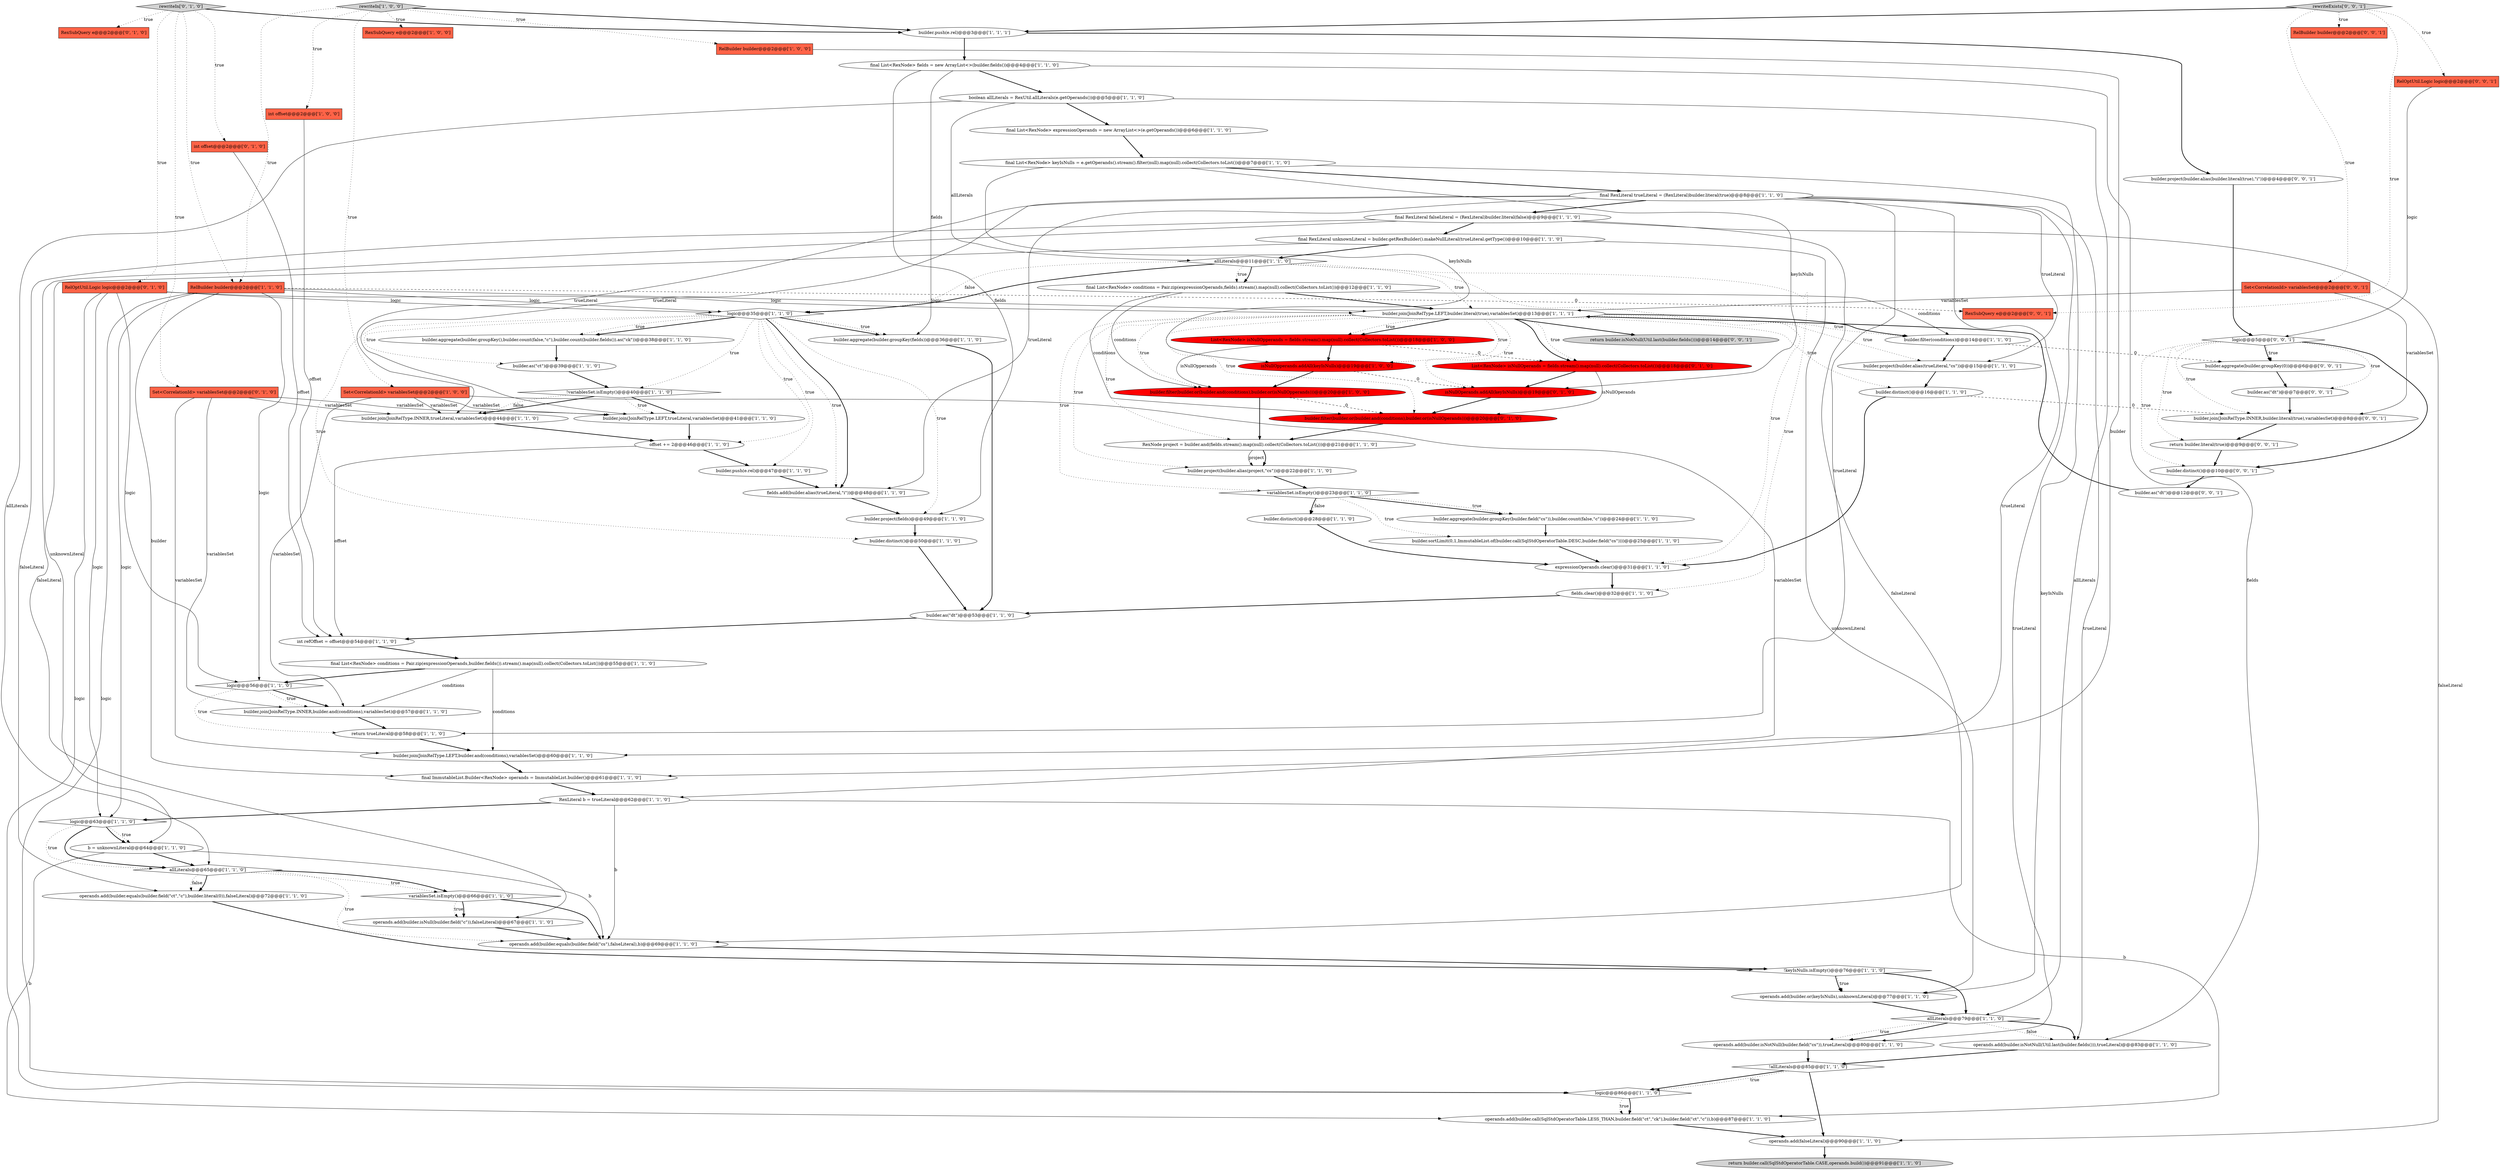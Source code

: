 digraph {
0 [style = filled, label = "RelBuilder builder@@@2@@@['1', '0', '0']", fillcolor = tomato, shape = box image = "AAA0AAABBB1BBB"];
41 [style = filled, label = "final ImmutableList.Builder<RexNode> operands = ImmutableList.builder()@@@61@@@['1', '1', '0']", fillcolor = white, shape = ellipse image = "AAA0AAABBB1BBB"];
16 [style = filled, label = "final List<RexNode> conditions = Pair.zip(expressionOperands,fields).stream().map(null).collect(Collectors.toList())@@@12@@@['1', '1', '0']", fillcolor = white, shape = ellipse image = "AAA0AAABBB1BBB"];
34 [style = filled, label = "final RexLiteral trueLiteral = (RexLiteral)builder.literal(true)@@@8@@@['1', '1', '0']", fillcolor = white, shape = ellipse image = "AAA0AAABBB1BBB"];
28 [style = filled, label = "variablesSet.isEmpty()@@@66@@@['1', '1', '0']", fillcolor = white, shape = diamond image = "AAA0AAABBB1BBB"];
77 [style = filled, label = "builder.join(JoinRelType.INNER,builder.literal(true),variablesSet)@@@8@@@['0', '0', '1']", fillcolor = white, shape = ellipse image = "AAA0AAABBB3BBB"];
9 [style = filled, label = "RexNode project = builder.and(fields.stream().map(null).collect(Collectors.toList()))@@@21@@@['1', '1', '0']", fillcolor = white, shape = ellipse image = "AAA0AAABBB1BBB"];
33 [style = filled, label = "!keyIsNulls.isEmpty()@@@76@@@['1', '1', '0']", fillcolor = white, shape = diamond image = "AAA0AAABBB1BBB"];
66 [style = filled, label = "variablesSet.isEmpty()@@@23@@@['1', '1', '0']", fillcolor = white, shape = diamond image = "AAA0AAABBB1BBB"];
5 [style = filled, label = "builder.push(e.rel)@@@47@@@['1', '1', '0']", fillcolor = white, shape = ellipse image = "AAA0AAABBB1BBB"];
81 [style = filled, label = "builder.project(builder.alias(builder.literal(true),\"i\"))@@@4@@@['0', '0', '1']", fillcolor = white, shape = ellipse image = "AAA0AAABBB3BBB"];
60 [style = filled, label = "expressionOperands.clear()@@@31@@@['1', '1', '0']", fillcolor = white, shape = ellipse image = "AAA0AAABBB1BBB"];
73 [style = filled, label = "builder.filter(builder.or(builder.and(conditions),builder.or(isNullOperands)))@@@20@@@['0', '1', '0']", fillcolor = red, shape = ellipse image = "AAA1AAABBB2BBB"];
12 [style = filled, label = "builder.sortLimit(0,1,ImmutableList.of(builder.call(SqlStdOperatorTable.DESC,builder.field(\"cs\"))))@@@25@@@['1', '1', '0']", fillcolor = white, shape = ellipse image = "AAA0AAABBB1BBB"];
65 [style = filled, label = "!variablesSet.isEmpty()@@@40@@@['1', '1', '0']", fillcolor = white, shape = diamond image = "AAA0AAABBB1BBB"];
30 [style = filled, label = "builder.push(e.rel)@@@3@@@['1', '1', '1']", fillcolor = white, shape = ellipse image = "AAA0AAABBB1BBB"];
86 [style = filled, label = "builder.as(\"dt\")@@@12@@@['0', '0', '1']", fillcolor = white, shape = ellipse image = "AAA0AAABBB3BBB"];
8 [style = filled, label = "operands.add(falseLiteral)@@@90@@@['1', '1', '0']", fillcolor = white, shape = ellipse image = "AAA0AAABBB1BBB"];
13 [style = filled, label = "!allLiterals@@@85@@@['1', '1', '0']", fillcolor = white, shape = diamond image = "AAA0AAABBB1BBB"];
47 [style = filled, label = "logic@@@35@@@['1', '1', '0']", fillcolor = white, shape = diamond image = "AAA0AAABBB1BBB"];
59 [style = filled, label = "fields.add(builder.alias(trueLiteral,\"i\"))@@@48@@@['1', '1', '0']", fillcolor = white, shape = ellipse image = "AAA0AAABBB1BBB"];
14 [style = filled, label = "builder.as(\"ct\")@@@39@@@['1', '1', '0']", fillcolor = white, shape = ellipse image = "AAA0AAABBB1BBB"];
58 [style = filled, label = "RelBuilder builder@@@2@@@['1', '1', '0']", fillcolor = tomato, shape = box image = "AAA0AAABBB1BBB"];
80 [style = filled, label = "rewriteExists['0', '0', '1']", fillcolor = lightgray, shape = diamond image = "AAA0AAABBB3BBB"];
57 [style = filled, label = "builder.project(fields)@@@49@@@['1', '1', '0']", fillcolor = white, shape = ellipse image = "AAA0AAABBB1BBB"];
82 [style = filled, label = "Set<CorrelationId> variablesSet@@@2@@@['0', '0', '1']", fillcolor = tomato, shape = box image = "AAA0AAABBB3BBB"];
44 [style = filled, label = "builder.aggregate(builder.groupKey(fields))@@@36@@@['1', '1', '0']", fillcolor = white, shape = ellipse image = "AAA0AAABBB1BBB"];
61 [style = filled, label = "offset += 2@@@46@@@['1', '1', '0']", fillcolor = white, shape = ellipse image = "AAA0AAABBB1BBB"];
24 [style = filled, label = "builder.as(\"dt\")@@@53@@@['1', '1', '0']", fillcolor = white, shape = ellipse image = "AAA0AAABBB1BBB"];
49 [style = filled, label = "Set<CorrelationId> variablesSet@@@2@@@['1', '0', '0']", fillcolor = tomato, shape = box image = "AAA0AAABBB1BBB"];
10 [style = filled, label = "builder.project(builder.alias(project,\"cs\"))@@@22@@@['1', '1', '0']", fillcolor = white, shape = ellipse image = "AAA0AAABBB1BBB"];
32 [style = filled, label = "builder.distinct()@@@28@@@['1', '1', '0']", fillcolor = white, shape = ellipse image = "AAA0AAABBB1BBB"];
46 [style = filled, label = "logic@@@86@@@['1', '1', '0']", fillcolor = white, shape = diamond image = "AAA0AAABBB1BBB"];
19 [style = filled, label = "return trueLiteral@@@58@@@['1', '1', '0']", fillcolor = white, shape = ellipse image = "AAA0AAABBB1BBB"];
88 [style = filled, label = "builder.aggregate(builder.groupKey(0))@@@6@@@['0', '0', '1']", fillcolor = white, shape = ellipse image = "AAA0AAABBB3BBB"];
15 [style = filled, label = "builder.project(builder.alias(trueLiteral,\"cs\"))@@@15@@@['1', '1', '0']", fillcolor = white, shape = ellipse image = "AAA0AAABBB1BBB"];
43 [style = filled, label = "operands.add(builder.equals(builder.field(\"ct\",\"c\"),builder.literal(0)),falseLiteral)@@@72@@@['1', '1', '0']", fillcolor = white, shape = ellipse image = "AAA0AAABBB1BBB"];
63 [style = filled, label = "final List<RexNode> conditions = Pair.zip(expressionOperands,builder.fields()).stream().map(null).collect(Collectors.toList())@@@55@@@['1', '1', '0']", fillcolor = white, shape = ellipse image = "AAA0AAABBB1BBB"];
84 [style = filled, label = "builder.distinct()@@@10@@@['0', '0', '1']", fillcolor = white, shape = ellipse image = "AAA0AAABBB3BBB"];
71 [style = filled, label = "List<RexNode> isNullOperands = fields.stream().map(null).collect(Collectors.toList())@@@18@@@['0', '1', '0']", fillcolor = red, shape = ellipse image = "AAA1AAABBB2BBB"];
64 [style = filled, label = "int refOffset = offset@@@54@@@['1', '1', '0']", fillcolor = white, shape = ellipse image = "AAA0AAABBB1BBB"];
83 [style = filled, label = "logic@@@5@@@['0', '0', '1']", fillcolor = white, shape = diamond image = "AAA0AAABBB3BBB"];
31 [style = filled, label = "logic@@@56@@@['1', '1', '0']", fillcolor = white, shape = diamond image = "AAA0AAABBB1BBB"];
55 [style = filled, label = "builder.distinct()@@@16@@@['1', '1', '0']", fillcolor = white, shape = ellipse image = "AAA0AAABBB1BBB"];
18 [style = filled, label = "final List<RexNode> fields = new ArrayList<>(builder.fields())@@@4@@@['1', '1', '0']", fillcolor = white, shape = ellipse image = "AAA0AAABBB1BBB"];
42 [style = filled, label = "operands.add(builder.call(SqlStdOperatorTable.LESS_THAN,builder.field(\"ct\",\"ck\"),builder.field(\"ct\",\"c\")),b)@@@87@@@['1', '1', '0']", fillcolor = white, shape = ellipse image = "AAA0AAABBB1BBB"];
56 [style = filled, label = "return builder.call(SqlStdOperatorTable.CASE,operands.build())@@@91@@@['1', '1', '0']", fillcolor = lightgray, shape = ellipse image = "AAA0AAABBB1BBB"];
51 [style = filled, label = "builder.aggregate(builder.groupKey(),builder.count(false,\"c\"),builder.count(builder.fields()).as(\"ck\"))@@@38@@@['1', '1', '0']", fillcolor = white, shape = ellipse image = "AAA0AAABBB1BBB"];
62 [style = filled, label = "final RexLiteral unknownLiteral = builder.getRexBuilder().makeNullLiteral(trueLiteral.getType())@@@10@@@['1', '1', '0']", fillcolor = white, shape = ellipse image = "AAA0AAABBB1BBB"];
4 [style = filled, label = "operands.add(builder.isNull(builder.field(\"c\")),falseLiteral)@@@67@@@['1', '1', '0']", fillcolor = white, shape = ellipse image = "AAA0AAABBB1BBB"];
90 [style = filled, label = "return builder.literal(true)@@@9@@@['0', '0', '1']", fillcolor = white, shape = ellipse image = "AAA0AAABBB3BBB"];
35 [style = filled, label = "logic@@@63@@@['1', '1', '0']", fillcolor = white, shape = diamond image = "AAA0AAABBB1BBB"];
78 [style = filled, label = "RelOptUtil.Logic logic@@@2@@@['0', '0', '1']", fillcolor = tomato, shape = box image = "AAA0AAABBB3BBB"];
38 [style = filled, label = "builder.filter(builder.or(builder.and(conditions),builder.or(isNullOpperands)))@@@20@@@['1', '0', '0']", fillcolor = red, shape = ellipse image = "AAA1AAABBB1BBB"];
87 [style = filled, label = "return builder.isNotNull(Util.last(builder.fields()))@@@14@@@['0', '0', '1']", fillcolor = lightgray, shape = ellipse image = "AAA0AAABBB3BBB"];
23 [style = filled, label = "List<RexNode> isNullOpperands = fields.stream().map(null).collect(Collectors.toList())@@@18@@@['1', '0', '0']", fillcolor = red, shape = ellipse image = "AAA1AAABBB1BBB"];
70 [style = filled, label = "int offset@@@2@@@['0', '1', '0']", fillcolor = tomato, shape = box image = "AAA0AAABBB2BBB"];
75 [style = filled, label = "Set<CorrelationId> variablesSet@@@2@@@['0', '1', '0']", fillcolor = tomato, shape = box image = "AAA0AAABBB2BBB"];
7 [style = filled, label = "allLiterals@@@11@@@['1', '1', '0']", fillcolor = white, shape = diamond image = "AAA0AAABBB1BBB"];
76 [style = filled, label = "rewriteIn['0', '1', '0']", fillcolor = lightgray, shape = diamond image = "AAA0AAABBB2BBB"];
2 [style = filled, label = "builder.join(JoinRelType.LEFT,trueLiteral,variablesSet)@@@41@@@['1', '1', '0']", fillcolor = white, shape = ellipse image = "AAA0AAABBB1BBB"];
36 [style = filled, label = "final RexLiteral falseLiteral = (RexLiteral)builder.literal(false)@@@9@@@['1', '1', '0']", fillcolor = white, shape = ellipse image = "AAA0AAABBB1BBB"];
27 [style = filled, label = "int offset@@@2@@@['1', '0', '0']", fillcolor = tomato, shape = box image = "AAA0AAABBB1BBB"];
1 [style = filled, label = "builder.join(JoinRelType.LEFT,builder.literal(true),variablesSet)@@@13@@@['1', '1', '1']", fillcolor = white, shape = ellipse image = "AAA0AAABBB1BBB"];
67 [style = filled, label = "builder.join(JoinRelType.INNER,trueLiteral,variablesSet)@@@44@@@['1', '1', '0']", fillcolor = white, shape = ellipse image = "AAA0AAABBB1BBB"];
89 [style = filled, label = "RexSubQuery e@@@2@@@['0', '0', '1']", fillcolor = tomato, shape = box image = "AAA0AAABBB3BBB"];
40 [style = filled, label = "operands.add(builder.isNotNull(builder.field(\"cs\")),trueLiteral)@@@80@@@['1', '1', '0']", fillcolor = white, shape = ellipse image = "AAA0AAABBB1BBB"];
29 [style = filled, label = "isNullOpperands.addAll(keyIsNulls)@@@19@@@['1', '0', '0']", fillcolor = red, shape = ellipse image = "AAA1AAABBB1BBB"];
85 [style = filled, label = "RelBuilder builder@@@2@@@['0', '0', '1']", fillcolor = tomato, shape = box image = "AAA0AAABBB3BBB"];
26 [style = filled, label = "operands.add(builder.or(keyIsNulls),unknownLiteral)@@@77@@@['1', '1', '0']", fillcolor = white, shape = ellipse image = "AAA0AAABBB1BBB"];
79 [style = filled, label = "builder.as(\"dt\")@@@7@@@['0', '0', '1']", fillcolor = white, shape = ellipse image = "AAA0AAABBB3BBB"];
52 [style = filled, label = "builder.distinct()@@@50@@@['1', '1', '0']", fillcolor = white, shape = ellipse image = "AAA0AAABBB1BBB"];
50 [style = filled, label = "RexSubQuery e@@@2@@@['1', '0', '0']", fillcolor = tomato, shape = box image = "AAA0AAABBB1BBB"];
39 [style = filled, label = "operands.add(builder.equals(builder.field(\"cs\"),falseLiteral),b)@@@69@@@['1', '1', '0']", fillcolor = white, shape = ellipse image = "AAA0AAABBB1BBB"];
3 [style = filled, label = "rewriteIn['1', '0', '0']", fillcolor = lightgray, shape = diamond image = "AAA0AAABBB1BBB"];
37 [style = filled, label = "builder.join(JoinRelType.INNER,builder.and(conditions),variablesSet)@@@57@@@['1', '1', '0']", fillcolor = white, shape = ellipse image = "AAA0AAABBB1BBB"];
54 [style = filled, label = "fields.clear()@@@32@@@['1', '1', '0']", fillcolor = white, shape = ellipse image = "AAA0AAABBB1BBB"];
45 [style = filled, label = "builder.join(JoinRelType.LEFT,builder.and(conditions),variablesSet)@@@60@@@['1', '1', '0']", fillcolor = white, shape = ellipse image = "AAA0AAABBB1BBB"];
11 [style = filled, label = "operands.add(builder.isNotNull(Util.last(builder.fields())),trueLiteral)@@@83@@@['1', '1', '0']", fillcolor = white, shape = ellipse image = "AAA0AAABBB1BBB"];
48 [style = filled, label = "final List<RexNode> keyIsNulls = e.getOperands().stream().filter(null).map(null).collect(Collectors.toList())@@@7@@@['1', '1', '0']", fillcolor = white, shape = ellipse image = "AAA0AAABBB1BBB"];
21 [style = filled, label = "allLiterals@@@79@@@['1', '1', '0']", fillcolor = white, shape = diamond image = "AAA0AAABBB1BBB"];
53 [style = filled, label = "allLiterals@@@65@@@['1', '1', '0']", fillcolor = white, shape = diamond image = "AAA0AAABBB1BBB"];
17 [style = filled, label = "builder.filter(conditions)@@@14@@@['1', '1', '0']", fillcolor = white, shape = ellipse image = "AAA0AAABBB1BBB"];
20 [style = filled, label = "builder.aggregate(builder.groupKey(builder.field(\"cs\")),builder.count(false,\"c\"))@@@24@@@['1', '1', '0']", fillcolor = white, shape = ellipse image = "AAA0AAABBB1BBB"];
6 [style = filled, label = "boolean allLiterals = RexUtil.allLiterals(e.getOperands())@@@5@@@['1', '1', '0']", fillcolor = white, shape = ellipse image = "AAA0AAABBB1BBB"];
72 [style = filled, label = "isNullOperands.addAll(keyIsNulls)@@@19@@@['0', '1', '0']", fillcolor = red, shape = ellipse image = "AAA1AAABBB2BBB"];
25 [style = filled, label = "b = unknownLiteral@@@64@@@['1', '1', '0']", fillcolor = white, shape = ellipse image = "AAA0AAABBB1BBB"];
69 [style = filled, label = "RelOptUtil.Logic logic@@@2@@@['0', '1', '0']", fillcolor = tomato, shape = box image = "AAA0AAABBB2BBB"];
74 [style = filled, label = "RexSubQuery e@@@2@@@['0', '1', '0']", fillcolor = tomato, shape = box image = "AAA0AAABBB2BBB"];
68 [style = filled, label = "RexLiteral b = trueLiteral@@@62@@@['1', '1', '0']", fillcolor = white, shape = ellipse image = "AAA0AAABBB1BBB"];
22 [style = filled, label = "final List<RexNode> expressionOperands = new ArrayList<>(e.getOperands())@@@6@@@['1', '1', '0']", fillcolor = white, shape = ellipse image = "AAA0AAABBB1BBB"];
15->55 [style = bold, label=""];
31->37 [style = bold, label=""];
68->35 [style = bold, label=""];
83->84 [style = bold, label=""];
10->66 [style = bold, label=""];
65->67 [style = bold, label=""];
7->54 [style = dotted, label="true"];
83->88 [style = bold, label=""];
80->82 [style = dotted, label="true"];
6->22 [style = bold, label=""];
81->83 [style = bold, label=""];
7->47 [style = dotted, label="false"];
53->39 [style = dotted, label="true"];
61->64 [style = solid, label="offset"];
34->15 [style = solid, label="trueLiteral"];
18->57 [style = solid, label="fields"];
59->57 [style = bold, label=""];
14->65 [style = bold, label=""];
25->53 [style = bold, label=""];
34->67 [style = solid, label="trueLiteral"];
66->12 [style = dotted, label="true"];
73->9 [style = bold, label=""];
82->77 [style = solid, label="variablesSet"];
9->10 [style = bold, label=""];
68->39 [style = solid, label="b"];
40->13 [style = bold, label=""];
62->25 [style = solid, label="unknownLiteral"];
30->18 [style = bold, label=""];
33->26 [style = dotted, label="true"];
1->23 [style = bold, label=""];
2->61 [style = bold, label=""];
23->29 [style = bold, label=""];
52->24 [style = bold, label=""];
1->66 [style = dotted, label="true"];
6->53 [style = solid, label="allLiterals"];
49->45 [style = solid, label="variablesSet"];
36->43 [style = solid, label="falseLiteral"];
75->37 [style = solid, label="variablesSet"];
24->64 [style = bold, label=""];
90->84 [style = bold, label=""];
47->52 [style = dotted, label="true"];
83->88 [style = dotted, label="true"];
63->31 [style = bold, label=""];
66->20 [style = bold, label=""];
62->7 [style = bold, label=""];
18->11 [style = solid, label="fields"];
72->73 [style = bold, label=""];
11->13 [style = bold, label=""];
7->16 [style = bold, label=""];
47->51 [style = bold, label=""];
7->16 [style = dotted, label="true"];
3->0 [style = dotted, label="true"];
47->61 [style = dotted, label="true"];
13->46 [style = bold, label=""];
1->23 [style = dotted, label="true"];
18->44 [style = solid, label="fields"];
1->73 [style = dotted, label="true"];
7->1 [style = dotted, label="true"];
49->67 [style = solid, label="variablesSet"];
3->30 [style = bold, label=""];
48->34 [style = bold, label=""];
69->31 [style = solid, label="logic"];
77->90 [style = bold, label=""];
35->53 [style = dotted, label="true"];
31->19 [style = dotted, label="true"];
55->60 [style = bold, label=""];
45->41 [style = bold, label=""];
69->47 [style = solid, label="logic"];
46->42 [style = bold, label=""];
71->73 [style = solid, label="isNullOperands"];
0->41 [style = solid, label="builder"];
66->32 [style = dotted, label="false"];
29->72 [style = dashed, label="0"];
47->5 [style = dotted, label="true"];
70->64 [style = solid, label="offset"];
36->8 [style = solid, label="falseLiteral"];
47->59 [style = dotted, label="true"];
76->75 [style = dotted, label="true"];
67->61 [style = bold, label=""];
58->47 [style = solid, label="logic"];
1->17 [style = bold, label=""];
36->62 [style = bold, label=""];
3->58 [style = dotted, label="true"];
51->14 [style = bold, label=""];
16->38 [style = solid, label="conditions"];
17->88 [style = dashed, label="0"];
48->29 [style = solid, label="keyIsNulls"];
13->46 [style = dotted, label="true"];
65->2 [style = dotted, label="true"];
80->89 [style = dotted, label="true"];
21->11 [style = bold, label=""];
65->2 [style = bold, label=""];
1->15 [style = dotted, label="true"];
63->45 [style = solid, label="conditions"];
34->36 [style = bold, label=""];
65->67 [style = dotted, label="false"];
21->40 [style = dotted, label="true"];
34->11 [style = solid, label="trueLiteral"];
17->15 [style = bold, label=""];
43->33 [style = bold, label=""];
47->44 [style = bold, label=""];
47->51 [style = dotted, label="true"];
29->38 [style = bold, label=""];
76->58 [style = dotted, label="true"];
66->20 [style = dotted, label="true"];
53->43 [style = bold, label=""];
12->60 [style = bold, label=""];
36->4 [style = solid, label="falseLiteral"];
35->25 [style = dotted, label="true"];
80->30 [style = bold, label=""];
60->54 [style = bold, label=""];
49->37 [style = solid, label="variablesSet"];
75->67 [style = solid, label="variablesSet"];
1->10 [style = dotted, label="true"];
88->79 [style = bold, label=""];
5->59 [style = bold, label=""];
48->72 [style = solid, label="keyIsNulls"];
1->17 [style = dotted, label="true"];
23->38 [style = solid, label="isNullOpperands"];
75->2 [style = solid, label="variablesSet"];
6->21 [style = solid, label="allLiterals"];
22->48 [style = bold, label=""];
58->46 [style = solid, label="logic"];
28->39 [style = bold, label=""];
4->39 [style = bold, label=""];
76->74 [style = dotted, label="true"];
41->68 [style = bold, label=""];
42->8 [style = bold, label=""];
53->28 [style = dotted, label="true"];
38->9 [style = bold, label=""];
83->79 [style = dotted, label="true"];
1->55 [style = dotted, label="true"];
1->71 [style = dotted, label="true"];
1->87 [style = bold, label=""];
86->1 [style = bold, label=""];
47->65 [style = dotted, label="true"];
6->7 [style = solid, label="allLiterals"];
47->59 [style = bold, label=""];
58->89 [style = dashed, label="0"];
78->83 [style = solid, label="logic"];
69->1 [style = solid, label="logic"];
3->49 [style = dotted, label="true"];
39->33 [style = bold, label=""];
33->26 [style = bold, label=""];
58->1 [style = solid, label="logic"];
26->21 [style = bold, label=""];
35->25 [style = bold, label=""];
71->72 [style = bold, label=""];
7->60 [style = dotted, label="true"];
62->26 [style = solid, label="unknownLiteral"];
48->26 [style = solid, label="keyIsNulls"];
54->24 [style = bold, label=""];
19->45 [style = bold, label=""];
32->60 [style = bold, label=""];
80->78 [style = dotted, label="true"];
21->11 [style = dotted, label="false"];
69->35 [style = solid, label="logic"];
16->1 [style = bold, label=""];
18->6 [style = bold, label=""];
30->81 [style = bold, label=""];
1->9 [style = dotted, label="true"];
55->77 [style = dashed, label="0"];
34->59 [style = solid, label="trueLiteral"];
83->90 [style = dotted, label="true"];
83->84 [style = dotted, label="true"];
28->4 [style = dotted, label="true"];
68->42 [style = solid, label="b"];
34->68 [style = solid, label="trueLiteral"];
44->24 [style = bold, label=""];
23->71 [style = dashed, label="0"];
1->38 [style = dotted, label="true"];
76->69 [style = dotted, label="true"];
83->77 [style = dotted, label="true"];
53->28 [style = bold, label=""];
35->53 [style = bold, label=""];
36->39 [style = solid, label="falseLiteral"];
58->31 [style = solid, label="logic"];
3->27 [style = dotted, label="true"];
1->72 [style = dotted, label="true"];
8->56 [style = bold, label=""];
16->17 [style = solid, label="conditions"];
31->37 [style = dotted, label="true"];
3->50 [style = dotted, label="true"];
38->73 [style = dashed, label="0"];
61->5 [style = bold, label=""];
7->47 [style = bold, label=""];
63->37 [style = solid, label="conditions"];
25->42 [style = solid, label="b"];
82->1 [style = solid, label="variablesSet"];
64->63 [style = bold, label=""];
53->43 [style = dotted, label="false"];
47->44 [style = dotted, label="true"];
34->2 [style = solid, label="trueLiteral"];
1->71 [style = bold, label=""];
58->35 [style = solid, label="logic"];
9->10 [style = solid, label="project"];
84->86 [style = bold, label=""];
34->40 [style = solid, label="trueLiteral"];
76->30 [style = bold, label=""];
79->77 [style = bold, label=""];
57->52 [style = bold, label=""];
1->29 [style = dotted, label="true"];
69->46 [style = solid, label="logic"];
49->2 [style = solid, label="variablesSet"];
27->64 [style = solid, label="offset"];
20->12 [style = bold, label=""];
47->14 [style = dotted, label="true"];
80->85 [style = dotted, label="true"];
21->40 [style = bold, label=""];
46->42 [style = dotted, label="true"];
76->70 [style = dotted, label="true"];
34->19 [style = solid, label="trueLiteral"];
37->19 [style = bold, label=""];
25->39 [style = solid, label="b"];
47->57 [style = dotted, label="true"];
13->8 [style = bold, label=""];
33->21 [style = bold, label=""];
66->32 [style = bold, label=""];
75->45 [style = solid, label="variablesSet"];
16->73 [style = solid, label="conditions"];
28->4 [style = bold, label=""];
58->41 [style = solid, label="builder"];
}

